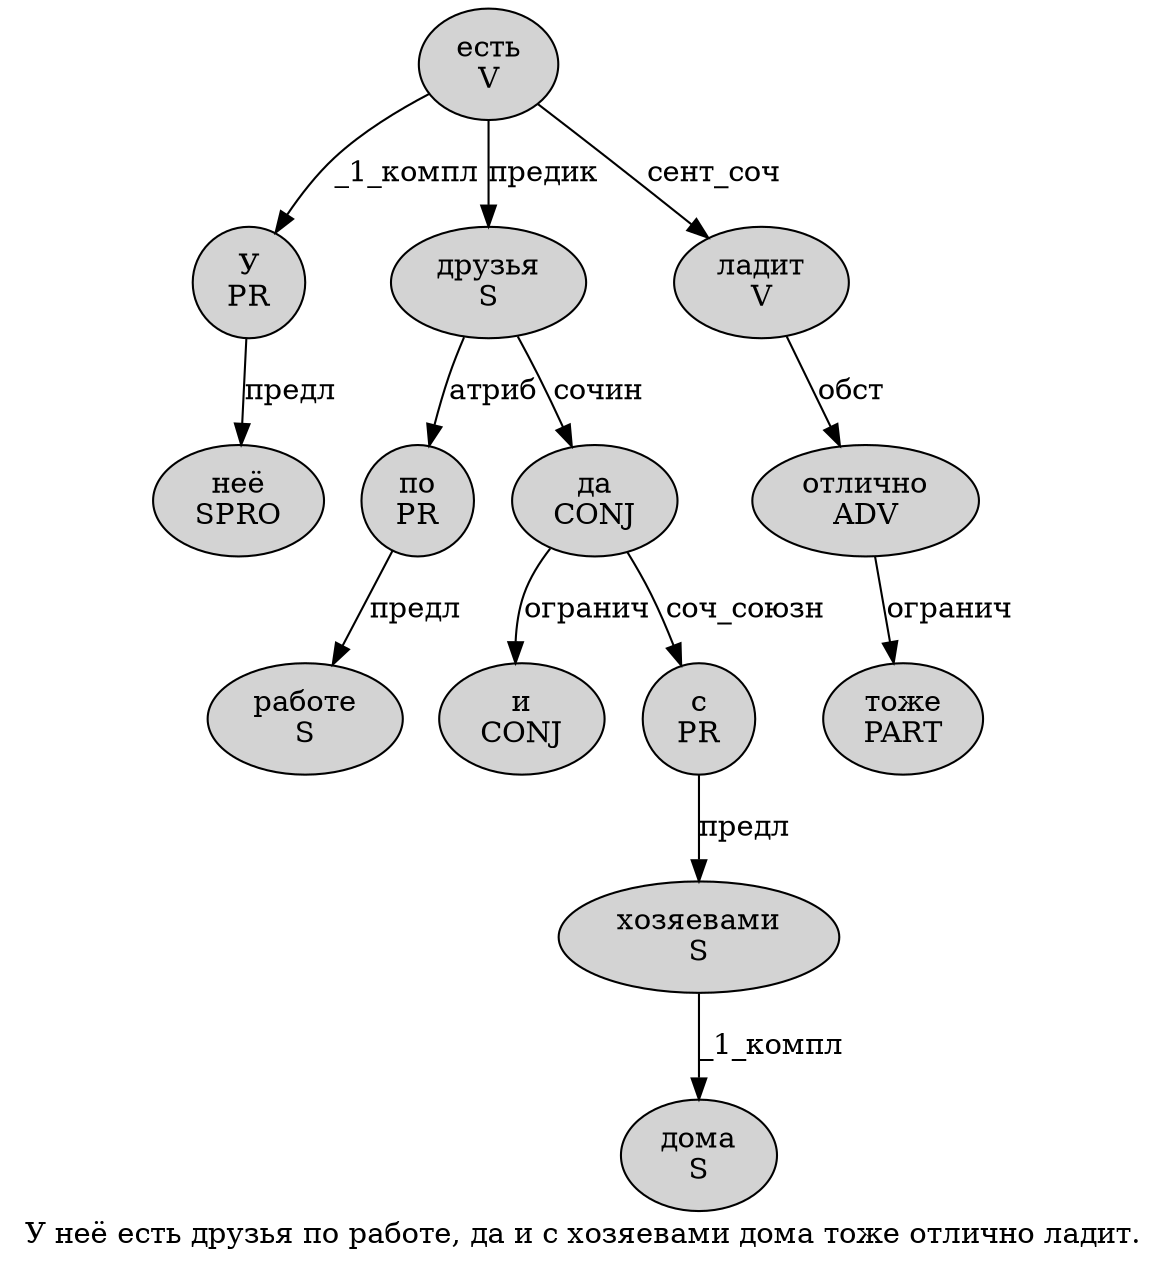 digraph SENTENCE_644 {
	graph [label="У неё есть друзья по работе, да и с хозяевами дома тоже отлично ладит."]
	node [style=filled]
		0 [label="У
PR" color="" fillcolor=lightgray penwidth=1 shape=ellipse]
		1 [label="неё
SPRO" color="" fillcolor=lightgray penwidth=1 shape=ellipse]
		2 [label="есть
V" color="" fillcolor=lightgray penwidth=1 shape=ellipse]
		3 [label="друзья
S" color="" fillcolor=lightgray penwidth=1 shape=ellipse]
		4 [label="по
PR" color="" fillcolor=lightgray penwidth=1 shape=ellipse]
		5 [label="работе
S" color="" fillcolor=lightgray penwidth=1 shape=ellipse]
		7 [label="да
CONJ" color="" fillcolor=lightgray penwidth=1 shape=ellipse]
		8 [label="и
CONJ" color="" fillcolor=lightgray penwidth=1 shape=ellipse]
		9 [label="с
PR" color="" fillcolor=lightgray penwidth=1 shape=ellipse]
		10 [label="хозяевами
S" color="" fillcolor=lightgray penwidth=1 shape=ellipse]
		11 [label="дома
S" color="" fillcolor=lightgray penwidth=1 shape=ellipse]
		12 [label="тоже
PART" color="" fillcolor=lightgray penwidth=1 shape=ellipse]
		13 [label="отлично
ADV" color="" fillcolor=lightgray penwidth=1 shape=ellipse]
		14 [label="ладит
V" color="" fillcolor=lightgray penwidth=1 shape=ellipse]
			4 -> 5 [label="предл"]
			7 -> 8 [label="огранич"]
			7 -> 9 [label="соч_союзн"]
			14 -> 13 [label="обст"]
			9 -> 10 [label="предл"]
			0 -> 1 [label="предл"]
			3 -> 4 [label="атриб"]
			3 -> 7 [label="сочин"]
			2 -> 0 [label="_1_компл"]
			2 -> 3 [label="предик"]
			2 -> 14 [label="сент_соч"]
			13 -> 12 [label="огранич"]
			10 -> 11 [label="_1_компл"]
}